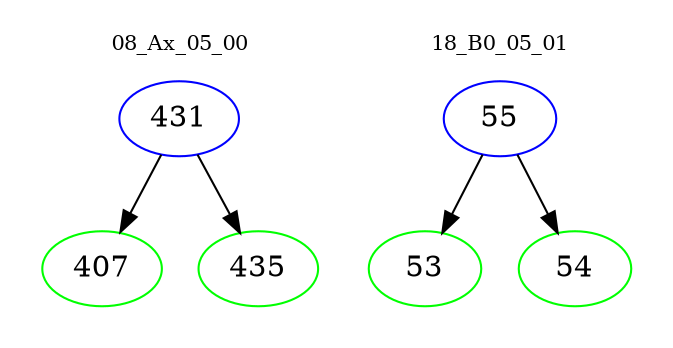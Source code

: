 digraph{
subgraph cluster_0 {
color = white
label = "08_Ax_05_00";
fontsize=10;
T0_431 [label="431", color="blue"]
T0_431 -> T0_407 [color="black"]
T0_407 [label="407", color="green"]
T0_431 -> T0_435 [color="black"]
T0_435 [label="435", color="green"]
}
subgraph cluster_1 {
color = white
label = "18_B0_05_01";
fontsize=10;
T1_55 [label="55", color="blue"]
T1_55 -> T1_53 [color="black"]
T1_53 [label="53", color="green"]
T1_55 -> T1_54 [color="black"]
T1_54 [label="54", color="green"]
}
}

